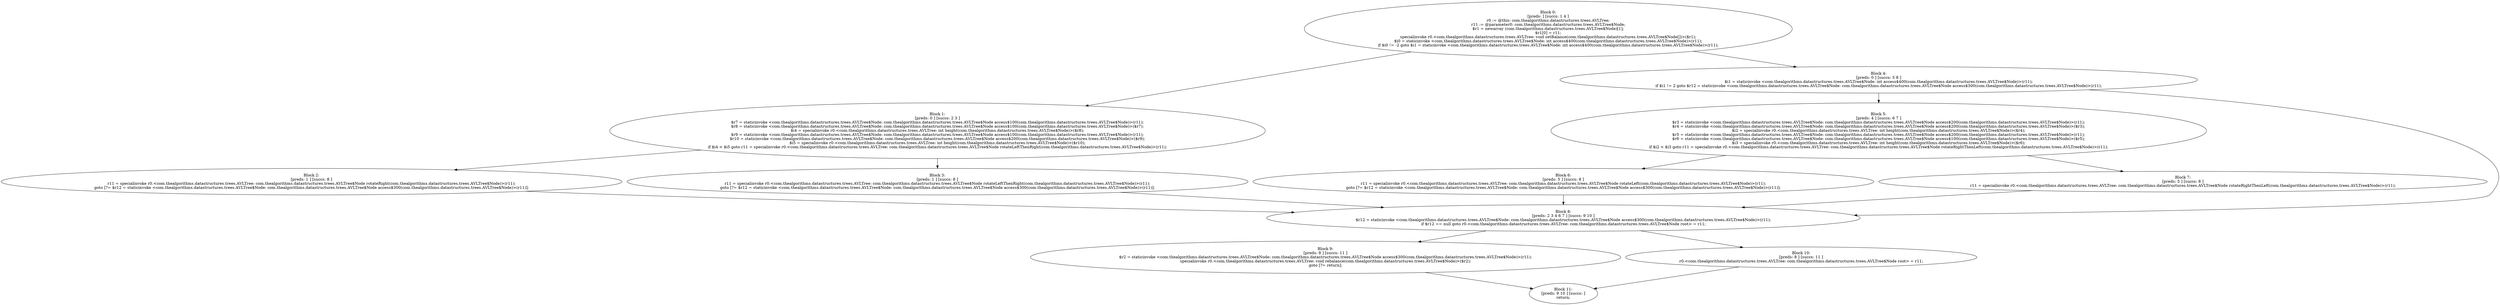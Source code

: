 digraph "unitGraph" {
    "Block 0:
[preds: ] [succs: 1 4 ]
r0 := @this: com.thealgorithms.datastructures.trees.AVLTree;
r11 := @parameter0: com.thealgorithms.datastructures.trees.AVLTree$Node;
$r1 = newarray (com.thealgorithms.datastructures.trees.AVLTree$Node)[1];
$r1[0] = r11;
specialinvoke r0.<com.thealgorithms.datastructures.trees.AVLTree: void setBalance(com.thealgorithms.datastructures.trees.AVLTree$Node[])>($r1);
$i0 = staticinvoke <com.thealgorithms.datastructures.trees.AVLTree$Node: int access$400(com.thealgorithms.datastructures.trees.AVLTree$Node)>(r11);
if $i0 != -2 goto $i1 = staticinvoke <com.thealgorithms.datastructures.trees.AVLTree$Node: int access$400(com.thealgorithms.datastructures.trees.AVLTree$Node)>(r11);
"
    "Block 1:
[preds: 0 ] [succs: 2 3 ]
$r7 = staticinvoke <com.thealgorithms.datastructures.trees.AVLTree$Node: com.thealgorithms.datastructures.trees.AVLTree$Node access$100(com.thealgorithms.datastructures.trees.AVLTree$Node)>(r11);
$r8 = staticinvoke <com.thealgorithms.datastructures.trees.AVLTree$Node: com.thealgorithms.datastructures.trees.AVLTree$Node access$100(com.thealgorithms.datastructures.trees.AVLTree$Node)>($r7);
$i4 = specialinvoke r0.<com.thealgorithms.datastructures.trees.AVLTree: int height(com.thealgorithms.datastructures.trees.AVLTree$Node)>($r8);
$r9 = staticinvoke <com.thealgorithms.datastructures.trees.AVLTree$Node: com.thealgorithms.datastructures.trees.AVLTree$Node access$100(com.thealgorithms.datastructures.trees.AVLTree$Node)>(r11);
$r10 = staticinvoke <com.thealgorithms.datastructures.trees.AVLTree$Node: com.thealgorithms.datastructures.trees.AVLTree$Node access$200(com.thealgorithms.datastructures.trees.AVLTree$Node)>($r9);
$i5 = specialinvoke r0.<com.thealgorithms.datastructures.trees.AVLTree: int height(com.thealgorithms.datastructures.trees.AVLTree$Node)>($r10);
if $i4 < $i5 goto r11 = specialinvoke r0.<com.thealgorithms.datastructures.trees.AVLTree: com.thealgorithms.datastructures.trees.AVLTree$Node rotateLeftThenRight(com.thealgorithms.datastructures.trees.AVLTree$Node)>(r11);
"
    "Block 2:
[preds: 1 ] [succs: 8 ]
r11 = specialinvoke r0.<com.thealgorithms.datastructures.trees.AVLTree: com.thealgorithms.datastructures.trees.AVLTree$Node rotateRight(com.thealgorithms.datastructures.trees.AVLTree$Node)>(r11);
goto [?= $r12 = staticinvoke <com.thealgorithms.datastructures.trees.AVLTree$Node: com.thealgorithms.datastructures.trees.AVLTree$Node access$300(com.thealgorithms.datastructures.trees.AVLTree$Node)>(r11)];
"
    "Block 3:
[preds: 1 ] [succs: 8 ]
r11 = specialinvoke r0.<com.thealgorithms.datastructures.trees.AVLTree: com.thealgorithms.datastructures.trees.AVLTree$Node rotateLeftThenRight(com.thealgorithms.datastructures.trees.AVLTree$Node)>(r11);
goto [?= $r12 = staticinvoke <com.thealgorithms.datastructures.trees.AVLTree$Node: com.thealgorithms.datastructures.trees.AVLTree$Node access$300(com.thealgorithms.datastructures.trees.AVLTree$Node)>(r11)];
"
    "Block 4:
[preds: 0 ] [succs: 5 8 ]
$i1 = staticinvoke <com.thealgorithms.datastructures.trees.AVLTree$Node: int access$400(com.thealgorithms.datastructures.trees.AVLTree$Node)>(r11);
if $i1 != 2 goto $r12 = staticinvoke <com.thealgorithms.datastructures.trees.AVLTree$Node: com.thealgorithms.datastructures.trees.AVLTree$Node access$300(com.thealgorithms.datastructures.trees.AVLTree$Node)>(r11);
"
    "Block 5:
[preds: 4 ] [succs: 6 7 ]
$r3 = staticinvoke <com.thealgorithms.datastructures.trees.AVLTree$Node: com.thealgorithms.datastructures.trees.AVLTree$Node access$200(com.thealgorithms.datastructures.trees.AVLTree$Node)>(r11);
$r4 = staticinvoke <com.thealgorithms.datastructures.trees.AVLTree$Node: com.thealgorithms.datastructures.trees.AVLTree$Node access$200(com.thealgorithms.datastructures.trees.AVLTree$Node)>($r3);
$i2 = specialinvoke r0.<com.thealgorithms.datastructures.trees.AVLTree: int height(com.thealgorithms.datastructures.trees.AVLTree$Node)>($r4);
$r5 = staticinvoke <com.thealgorithms.datastructures.trees.AVLTree$Node: com.thealgorithms.datastructures.trees.AVLTree$Node access$200(com.thealgorithms.datastructures.trees.AVLTree$Node)>(r11);
$r6 = staticinvoke <com.thealgorithms.datastructures.trees.AVLTree$Node: com.thealgorithms.datastructures.trees.AVLTree$Node access$100(com.thealgorithms.datastructures.trees.AVLTree$Node)>($r5);
$i3 = specialinvoke r0.<com.thealgorithms.datastructures.trees.AVLTree: int height(com.thealgorithms.datastructures.trees.AVLTree$Node)>($r6);
if $i2 < $i3 goto r11 = specialinvoke r0.<com.thealgorithms.datastructures.trees.AVLTree: com.thealgorithms.datastructures.trees.AVLTree$Node rotateRightThenLeft(com.thealgorithms.datastructures.trees.AVLTree$Node)>(r11);
"
    "Block 6:
[preds: 5 ] [succs: 8 ]
r11 = specialinvoke r0.<com.thealgorithms.datastructures.trees.AVLTree: com.thealgorithms.datastructures.trees.AVLTree$Node rotateLeft(com.thealgorithms.datastructures.trees.AVLTree$Node)>(r11);
goto [?= $r12 = staticinvoke <com.thealgorithms.datastructures.trees.AVLTree$Node: com.thealgorithms.datastructures.trees.AVLTree$Node access$300(com.thealgorithms.datastructures.trees.AVLTree$Node)>(r11)];
"
    "Block 7:
[preds: 5 ] [succs: 8 ]
r11 = specialinvoke r0.<com.thealgorithms.datastructures.trees.AVLTree: com.thealgorithms.datastructures.trees.AVLTree$Node rotateRightThenLeft(com.thealgorithms.datastructures.trees.AVLTree$Node)>(r11);
"
    "Block 8:
[preds: 2 3 4 6 7 ] [succs: 9 10 ]
$r12 = staticinvoke <com.thealgorithms.datastructures.trees.AVLTree$Node: com.thealgorithms.datastructures.trees.AVLTree$Node access$300(com.thealgorithms.datastructures.trees.AVLTree$Node)>(r11);
if $r12 == null goto r0.<com.thealgorithms.datastructures.trees.AVLTree: com.thealgorithms.datastructures.trees.AVLTree$Node root> = r11;
"
    "Block 9:
[preds: 8 ] [succs: 11 ]
$r2 = staticinvoke <com.thealgorithms.datastructures.trees.AVLTree$Node: com.thealgorithms.datastructures.trees.AVLTree$Node access$300(com.thealgorithms.datastructures.trees.AVLTree$Node)>(r11);
specialinvoke r0.<com.thealgorithms.datastructures.trees.AVLTree: void rebalance(com.thealgorithms.datastructures.trees.AVLTree$Node)>($r2);
goto [?= return];
"
    "Block 10:
[preds: 8 ] [succs: 11 ]
r0.<com.thealgorithms.datastructures.trees.AVLTree: com.thealgorithms.datastructures.trees.AVLTree$Node root> = r11;
"
    "Block 11:
[preds: 9 10 ] [succs: ]
return;
"
    "Block 0:
[preds: ] [succs: 1 4 ]
r0 := @this: com.thealgorithms.datastructures.trees.AVLTree;
r11 := @parameter0: com.thealgorithms.datastructures.trees.AVLTree$Node;
$r1 = newarray (com.thealgorithms.datastructures.trees.AVLTree$Node)[1];
$r1[0] = r11;
specialinvoke r0.<com.thealgorithms.datastructures.trees.AVLTree: void setBalance(com.thealgorithms.datastructures.trees.AVLTree$Node[])>($r1);
$i0 = staticinvoke <com.thealgorithms.datastructures.trees.AVLTree$Node: int access$400(com.thealgorithms.datastructures.trees.AVLTree$Node)>(r11);
if $i0 != -2 goto $i1 = staticinvoke <com.thealgorithms.datastructures.trees.AVLTree$Node: int access$400(com.thealgorithms.datastructures.trees.AVLTree$Node)>(r11);
"->"Block 1:
[preds: 0 ] [succs: 2 3 ]
$r7 = staticinvoke <com.thealgorithms.datastructures.trees.AVLTree$Node: com.thealgorithms.datastructures.trees.AVLTree$Node access$100(com.thealgorithms.datastructures.trees.AVLTree$Node)>(r11);
$r8 = staticinvoke <com.thealgorithms.datastructures.trees.AVLTree$Node: com.thealgorithms.datastructures.trees.AVLTree$Node access$100(com.thealgorithms.datastructures.trees.AVLTree$Node)>($r7);
$i4 = specialinvoke r0.<com.thealgorithms.datastructures.trees.AVLTree: int height(com.thealgorithms.datastructures.trees.AVLTree$Node)>($r8);
$r9 = staticinvoke <com.thealgorithms.datastructures.trees.AVLTree$Node: com.thealgorithms.datastructures.trees.AVLTree$Node access$100(com.thealgorithms.datastructures.trees.AVLTree$Node)>(r11);
$r10 = staticinvoke <com.thealgorithms.datastructures.trees.AVLTree$Node: com.thealgorithms.datastructures.trees.AVLTree$Node access$200(com.thealgorithms.datastructures.trees.AVLTree$Node)>($r9);
$i5 = specialinvoke r0.<com.thealgorithms.datastructures.trees.AVLTree: int height(com.thealgorithms.datastructures.trees.AVLTree$Node)>($r10);
if $i4 < $i5 goto r11 = specialinvoke r0.<com.thealgorithms.datastructures.trees.AVLTree: com.thealgorithms.datastructures.trees.AVLTree$Node rotateLeftThenRight(com.thealgorithms.datastructures.trees.AVLTree$Node)>(r11);
";
    "Block 0:
[preds: ] [succs: 1 4 ]
r0 := @this: com.thealgorithms.datastructures.trees.AVLTree;
r11 := @parameter0: com.thealgorithms.datastructures.trees.AVLTree$Node;
$r1 = newarray (com.thealgorithms.datastructures.trees.AVLTree$Node)[1];
$r1[0] = r11;
specialinvoke r0.<com.thealgorithms.datastructures.trees.AVLTree: void setBalance(com.thealgorithms.datastructures.trees.AVLTree$Node[])>($r1);
$i0 = staticinvoke <com.thealgorithms.datastructures.trees.AVLTree$Node: int access$400(com.thealgorithms.datastructures.trees.AVLTree$Node)>(r11);
if $i0 != -2 goto $i1 = staticinvoke <com.thealgorithms.datastructures.trees.AVLTree$Node: int access$400(com.thealgorithms.datastructures.trees.AVLTree$Node)>(r11);
"->"Block 4:
[preds: 0 ] [succs: 5 8 ]
$i1 = staticinvoke <com.thealgorithms.datastructures.trees.AVLTree$Node: int access$400(com.thealgorithms.datastructures.trees.AVLTree$Node)>(r11);
if $i1 != 2 goto $r12 = staticinvoke <com.thealgorithms.datastructures.trees.AVLTree$Node: com.thealgorithms.datastructures.trees.AVLTree$Node access$300(com.thealgorithms.datastructures.trees.AVLTree$Node)>(r11);
";
    "Block 1:
[preds: 0 ] [succs: 2 3 ]
$r7 = staticinvoke <com.thealgorithms.datastructures.trees.AVLTree$Node: com.thealgorithms.datastructures.trees.AVLTree$Node access$100(com.thealgorithms.datastructures.trees.AVLTree$Node)>(r11);
$r8 = staticinvoke <com.thealgorithms.datastructures.trees.AVLTree$Node: com.thealgorithms.datastructures.trees.AVLTree$Node access$100(com.thealgorithms.datastructures.trees.AVLTree$Node)>($r7);
$i4 = specialinvoke r0.<com.thealgorithms.datastructures.trees.AVLTree: int height(com.thealgorithms.datastructures.trees.AVLTree$Node)>($r8);
$r9 = staticinvoke <com.thealgorithms.datastructures.trees.AVLTree$Node: com.thealgorithms.datastructures.trees.AVLTree$Node access$100(com.thealgorithms.datastructures.trees.AVLTree$Node)>(r11);
$r10 = staticinvoke <com.thealgorithms.datastructures.trees.AVLTree$Node: com.thealgorithms.datastructures.trees.AVLTree$Node access$200(com.thealgorithms.datastructures.trees.AVLTree$Node)>($r9);
$i5 = specialinvoke r0.<com.thealgorithms.datastructures.trees.AVLTree: int height(com.thealgorithms.datastructures.trees.AVLTree$Node)>($r10);
if $i4 < $i5 goto r11 = specialinvoke r0.<com.thealgorithms.datastructures.trees.AVLTree: com.thealgorithms.datastructures.trees.AVLTree$Node rotateLeftThenRight(com.thealgorithms.datastructures.trees.AVLTree$Node)>(r11);
"->"Block 2:
[preds: 1 ] [succs: 8 ]
r11 = specialinvoke r0.<com.thealgorithms.datastructures.trees.AVLTree: com.thealgorithms.datastructures.trees.AVLTree$Node rotateRight(com.thealgorithms.datastructures.trees.AVLTree$Node)>(r11);
goto [?= $r12 = staticinvoke <com.thealgorithms.datastructures.trees.AVLTree$Node: com.thealgorithms.datastructures.trees.AVLTree$Node access$300(com.thealgorithms.datastructures.trees.AVLTree$Node)>(r11)];
";
    "Block 1:
[preds: 0 ] [succs: 2 3 ]
$r7 = staticinvoke <com.thealgorithms.datastructures.trees.AVLTree$Node: com.thealgorithms.datastructures.trees.AVLTree$Node access$100(com.thealgorithms.datastructures.trees.AVLTree$Node)>(r11);
$r8 = staticinvoke <com.thealgorithms.datastructures.trees.AVLTree$Node: com.thealgorithms.datastructures.trees.AVLTree$Node access$100(com.thealgorithms.datastructures.trees.AVLTree$Node)>($r7);
$i4 = specialinvoke r0.<com.thealgorithms.datastructures.trees.AVLTree: int height(com.thealgorithms.datastructures.trees.AVLTree$Node)>($r8);
$r9 = staticinvoke <com.thealgorithms.datastructures.trees.AVLTree$Node: com.thealgorithms.datastructures.trees.AVLTree$Node access$100(com.thealgorithms.datastructures.trees.AVLTree$Node)>(r11);
$r10 = staticinvoke <com.thealgorithms.datastructures.trees.AVLTree$Node: com.thealgorithms.datastructures.trees.AVLTree$Node access$200(com.thealgorithms.datastructures.trees.AVLTree$Node)>($r9);
$i5 = specialinvoke r0.<com.thealgorithms.datastructures.trees.AVLTree: int height(com.thealgorithms.datastructures.trees.AVLTree$Node)>($r10);
if $i4 < $i5 goto r11 = specialinvoke r0.<com.thealgorithms.datastructures.trees.AVLTree: com.thealgorithms.datastructures.trees.AVLTree$Node rotateLeftThenRight(com.thealgorithms.datastructures.trees.AVLTree$Node)>(r11);
"->"Block 3:
[preds: 1 ] [succs: 8 ]
r11 = specialinvoke r0.<com.thealgorithms.datastructures.trees.AVLTree: com.thealgorithms.datastructures.trees.AVLTree$Node rotateLeftThenRight(com.thealgorithms.datastructures.trees.AVLTree$Node)>(r11);
goto [?= $r12 = staticinvoke <com.thealgorithms.datastructures.trees.AVLTree$Node: com.thealgorithms.datastructures.trees.AVLTree$Node access$300(com.thealgorithms.datastructures.trees.AVLTree$Node)>(r11)];
";
    "Block 2:
[preds: 1 ] [succs: 8 ]
r11 = specialinvoke r0.<com.thealgorithms.datastructures.trees.AVLTree: com.thealgorithms.datastructures.trees.AVLTree$Node rotateRight(com.thealgorithms.datastructures.trees.AVLTree$Node)>(r11);
goto [?= $r12 = staticinvoke <com.thealgorithms.datastructures.trees.AVLTree$Node: com.thealgorithms.datastructures.trees.AVLTree$Node access$300(com.thealgorithms.datastructures.trees.AVLTree$Node)>(r11)];
"->"Block 8:
[preds: 2 3 4 6 7 ] [succs: 9 10 ]
$r12 = staticinvoke <com.thealgorithms.datastructures.trees.AVLTree$Node: com.thealgorithms.datastructures.trees.AVLTree$Node access$300(com.thealgorithms.datastructures.trees.AVLTree$Node)>(r11);
if $r12 == null goto r0.<com.thealgorithms.datastructures.trees.AVLTree: com.thealgorithms.datastructures.trees.AVLTree$Node root> = r11;
";
    "Block 3:
[preds: 1 ] [succs: 8 ]
r11 = specialinvoke r0.<com.thealgorithms.datastructures.trees.AVLTree: com.thealgorithms.datastructures.trees.AVLTree$Node rotateLeftThenRight(com.thealgorithms.datastructures.trees.AVLTree$Node)>(r11);
goto [?= $r12 = staticinvoke <com.thealgorithms.datastructures.trees.AVLTree$Node: com.thealgorithms.datastructures.trees.AVLTree$Node access$300(com.thealgorithms.datastructures.trees.AVLTree$Node)>(r11)];
"->"Block 8:
[preds: 2 3 4 6 7 ] [succs: 9 10 ]
$r12 = staticinvoke <com.thealgorithms.datastructures.trees.AVLTree$Node: com.thealgorithms.datastructures.trees.AVLTree$Node access$300(com.thealgorithms.datastructures.trees.AVLTree$Node)>(r11);
if $r12 == null goto r0.<com.thealgorithms.datastructures.trees.AVLTree: com.thealgorithms.datastructures.trees.AVLTree$Node root> = r11;
";
    "Block 4:
[preds: 0 ] [succs: 5 8 ]
$i1 = staticinvoke <com.thealgorithms.datastructures.trees.AVLTree$Node: int access$400(com.thealgorithms.datastructures.trees.AVLTree$Node)>(r11);
if $i1 != 2 goto $r12 = staticinvoke <com.thealgorithms.datastructures.trees.AVLTree$Node: com.thealgorithms.datastructures.trees.AVLTree$Node access$300(com.thealgorithms.datastructures.trees.AVLTree$Node)>(r11);
"->"Block 5:
[preds: 4 ] [succs: 6 7 ]
$r3 = staticinvoke <com.thealgorithms.datastructures.trees.AVLTree$Node: com.thealgorithms.datastructures.trees.AVLTree$Node access$200(com.thealgorithms.datastructures.trees.AVLTree$Node)>(r11);
$r4 = staticinvoke <com.thealgorithms.datastructures.trees.AVLTree$Node: com.thealgorithms.datastructures.trees.AVLTree$Node access$200(com.thealgorithms.datastructures.trees.AVLTree$Node)>($r3);
$i2 = specialinvoke r0.<com.thealgorithms.datastructures.trees.AVLTree: int height(com.thealgorithms.datastructures.trees.AVLTree$Node)>($r4);
$r5 = staticinvoke <com.thealgorithms.datastructures.trees.AVLTree$Node: com.thealgorithms.datastructures.trees.AVLTree$Node access$200(com.thealgorithms.datastructures.trees.AVLTree$Node)>(r11);
$r6 = staticinvoke <com.thealgorithms.datastructures.trees.AVLTree$Node: com.thealgorithms.datastructures.trees.AVLTree$Node access$100(com.thealgorithms.datastructures.trees.AVLTree$Node)>($r5);
$i3 = specialinvoke r0.<com.thealgorithms.datastructures.trees.AVLTree: int height(com.thealgorithms.datastructures.trees.AVLTree$Node)>($r6);
if $i2 < $i3 goto r11 = specialinvoke r0.<com.thealgorithms.datastructures.trees.AVLTree: com.thealgorithms.datastructures.trees.AVLTree$Node rotateRightThenLeft(com.thealgorithms.datastructures.trees.AVLTree$Node)>(r11);
";
    "Block 4:
[preds: 0 ] [succs: 5 8 ]
$i1 = staticinvoke <com.thealgorithms.datastructures.trees.AVLTree$Node: int access$400(com.thealgorithms.datastructures.trees.AVLTree$Node)>(r11);
if $i1 != 2 goto $r12 = staticinvoke <com.thealgorithms.datastructures.trees.AVLTree$Node: com.thealgorithms.datastructures.trees.AVLTree$Node access$300(com.thealgorithms.datastructures.trees.AVLTree$Node)>(r11);
"->"Block 8:
[preds: 2 3 4 6 7 ] [succs: 9 10 ]
$r12 = staticinvoke <com.thealgorithms.datastructures.trees.AVLTree$Node: com.thealgorithms.datastructures.trees.AVLTree$Node access$300(com.thealgorithms.datastructures.trees.AVLTree$Node)>(r11);
if $r12 == null goto r0.<com.thealgorithms.datastructures.trees.AVLTree: com.thealgorithms.datastructures.trees.AVLTree$Node root> = r11;
";
    "Block 5:
[preds: 4 ] [succs: 6 7 ]
$r3 = staticinvoke <com.thealgorithms.datastructures.trees.AVLTree$Node: com.thealgorithms.datastructures.trees.AVLTree$Node access$200(com.thealgorithms.datastructures.trees.AVLTree$Node)>(r11);
$r4 = staticinvoke <com.thealgorithms.datastructures.trees.AVLTree$Node: com.thealgorithms.datastructures.trees.AVLTree$Node access$200(com.thealgorithms.datastructures.trees.AVLTree$Node)>($r3);
$i2 = specialinvoke r0.<com.thealgorithms.datastructures.trees.AVLTree: int height(com.thealgorithms.datastructures.trees.AVLTree$Node)>($r4);
$r5 = staticinvoke <com.thealgorithms.datastructures.trees.AVLTree$Node: com.thealgorithms.datastructures.trees.AVLTree$Node access$200(com.thealgorithms.datastructures.trees.AVLTree$Node)>(r11);
$r6 = staticinvoke <com.thealgorithms.datastructures.trees.AVLTree$Node: com.thealgorithms.datastructures.trees.AVLTree$Node access$100(com.thealgorithms.datastructures.trees.AVLTree$Node)>($r5);
$i3 = specialinvoke r0.<com.thealgorithms.datastructures.trees.AVLTree: int height(com.thealgorithms.datastructures.trees.AVLTree$Node)>($r6);
if $i2 < $i3 goto r11 = specialinvoke r0.<com.thealgorithms.datastructures.trees.AVLTree: com.thealgorithms.datastructures.trees.AVLTree$Node rotateRightThenLeft(com.thealgorithms.datastructures.trees.AVLTree$Node)>(r11);
"->"Block 6:
[preds: 5 ] [succs: 8 ]
r11 = specialinvoke r0.<com.thealgorithms.datastructures.trees.AVLTree: com.thealgorithms.datastructures.trees.AVLTree$Node rotateLeft(com.thealgorithms.datastructures.trees.AVLTree$Node)>(r11);
goto [?= $r12 = staticinvoke <com.thealgorithms.datastructures.trees.AVLTree$Node: com.thealgorithms.datastructures.trees.AVLTree$Node access$300(com.thealgorithms.datastructures.trees.AVLTree$Node)>(r11)];
";
    "Block 5:
[preds: 4 ] [succs: 6 7 ]
$r3 = staticinvoke <com.thealgorithms.datastructures.trees.AVLTree$Node: com.thealgorithms.datastructures.trees.AVLTree$Node access$200(com.thealgorithms.datastructures.trees.AVLTree$Node)>(r11);
$r4 = staticinvoke <com.thealgorithms.datastructures.trees.AVLTree$Node: com.thealgorithms.datastructures.trees.AVLTree$Node access$200(com.thealgorithms.datastructures.trees.AVLTree$Node)>($r3);
$i2 = specialinvoke r0.<com.thealgorithms.datastructures.trees.AVLTree: int height(com.thealgorithms.datastructures.trees.AVLTree$Node)>($r4);
$r5 = staticinvoke <com.thealgorithms.datastructures.trees.AVLTree$Node: com.thealgorithms.datastructures.trees.AVLTree$Node access$200(com.thealgorithms.datastructures.trees.AVLTree$Node)>(r11);
$r6 = staticinvoke <com.thealgorithms.datastructures.trees.AVLTree$Node: com.thealgorithms.datastructures.trees.AVLTree$Node access$100(com.thealgorithms.datastructures.trees.AVLTree$Node)>($r5);
$i3 = specialinvoke r0.<com.thealgorithms.datastructures.trees.AVLTree: int height(com.thealgorithms.datastructures.trees.AVLTree$Node)>($r6);
if $i2 < $i3 goto r11 = specialinvoke r0.<com.thealgorithms.datastructures.trees.AVLTree: com.thealgorithms.datastructures.trees.AVLTree$Node rotateRightThenLeft(com.thealgorithms.datastructures.trees.AVLTree$Node)>(r11);
"->"Block 7:
[preds: 5 ] [succs: 8 ]
r11 = specialinvoke r0.<com.thealgorithms.datastructures.trees.AVLTree: com.thealgorithms.datastructures.trees.AVLTree$Node rotateRightThenLeft(com.thealgorithms.datastructures.trees.AVLTree$Node)>(r11);
";
    "Block 6:
[preds: 5 ] [succs: 8 ]
r11 = specialinvoke r0.<com.thealgorithms.datastructures.trees.AVLTree: com.thealgorithms.datastructures.trees.AVLTree$Node rotateLeft(com.thealgorithms.datastructures.trees.AVLTree$Node)>(r11);
goto [?= $r12 = staticinvoke <com.thealgorithms.datastructures.trees.AVLTree$Node: com.thealgorithms.datastructures.trees.AVLTree$Node access$300(com.thealgorithms.datastructures.trees.AVLTree$Node)>(r11)];
"->"Block 8:
[preds: 2 3 4 6 7 ] [succs: 9 10 ]
$r12 = staticinvoke <com.thealgorithms.datastructures.trees.AVLTree$Node: com.thealgorithms.datastructures.trees.AVLTree$Node access$300(com.thealgorithms.datastructures.trees.AVLTree$Node)>(r11);
if $r12 == null goto r0.<com.thealgorithms.datastructures.trees.AVLTree: com.thealgorithms.datastructures.trees.AVLTree$Node root> = r11;
";
    "Block 7:
[preds: 5 ] [succs: 8 ]
r11 = specialinvoke r0.<com.thealgorithms.datastructures.trees.AVLTree: com.thealgorithms.datastructures.trees.AVLTree$Node rotateRightThenLeft(com.thealgorithms.datastructures.trees.AVLTree$Node)>(r11);
"->"Block 8:
[preds: 2 3 4 6 7 ] [succs: 9 10 ]
$r12 = staticinvoke <com.thealgorithms.datastructures.trees.AVLTree$Node: com.thealgorithms.datastructures.trees.AVLTree$Node access$300(com.thealgorithms.datastructures.trees.AVLTree$Node)>(r11);
if $r12 == null goto r0.<com.thealgorithms.datastructures.trees.AVLTree: com.thealgorithms.datastructures.trees.AVLTree$Node root> = r11;
";
    "Block 8:
[preds: 2 3 4 6 7 ] [succs: 9 10 ]
$r12 = staticinvoke <com.thealgorithms.datastructures.trees.AVLTree$Node: com.thealgorithms.datastructures.trees.AVLTree$Node access$300(com.thealgorithms.datastructures.trees.AVLTree$Node)>(r11);
if $r12 == null goto r0.<com.thealgorithms.datastructures.trees.AVLTree: com.thealgorithms.datastructures.trees.AVLTree$Node root> = r11;
"->"Block 9:
[preds: 8 ] [succs: 11 ]
$r2 = staticinvoke <com.thealgorithms.datastructures.trees.AVLTree$Node: com.thealgorithms.datastructures.trees.AVLTree$Node access$300(com.thealgorithms.datastructures.trees.AVLTree$Node)>(r11);
specialinvoke r0.<com.thealgorithms.datastructures.trees.AVLTree: void rebalance(com.thealgorithms.datastructures.trees.AVLTree$Node)>($r2);
goto [?= return];
";
    "Block 8:
[preds: 2 3 4 6 7 ] [succs: 9 10 ]
$r12 = staticinvoke <com.thealgorithms.datastructures.trees.AVLTree$Node: com.thealgorithms.datastructures.trees.AVLTree$Node access$300(com.thealgorithms.datastructures.trees.AVLTree$Node)>(r11);
if $r12 == null goto r0.<com.thealgorithms.datastructures.trees.AVLTree: com.thealgorithms.datastructures.trees.AVLTree$Node root> = r11;
"->"Block 10:
[preds: 8 ] [succs: 11 ]
r0.<com.thealgorithms.datastructures.trees.AVLTree: com.thealgorithms.datastructures.trees.AVLTree$Node root> = r11;
";
    "Block 9:
[preds: 8 ] [succs: 11 ]
$r2 = staticinvoke <com.thealgorithms.datastructures.trees.AVLTree$Node: com.thealgorithms.datastructures.trees.AVLTree$Node access$300(com.thealgorithms.datastructures.trees.AVLTree$Node)>(r11);
specialinvoke r0.<com.thealgorithms.datastructures.trees.AVLTree: void rebalance(com.thealgorithms.datastructures.trees.AVLTree$Node)>($r2);
goto [?= return];
"->"Block 11:
[preds: 9 10 ] [succs: ]
return;
";
    "Block 10:
[preds: 8 ] [succs: 11 ]
r0.<com.thealgorithms.datastructures.trees.AVLTree: com.thealgorithms.datastructures.trees.AVLTree$Node root> = r11;
"->"Block 11:
[preds: 9 10 ] [succs: ]
return;
";
}
